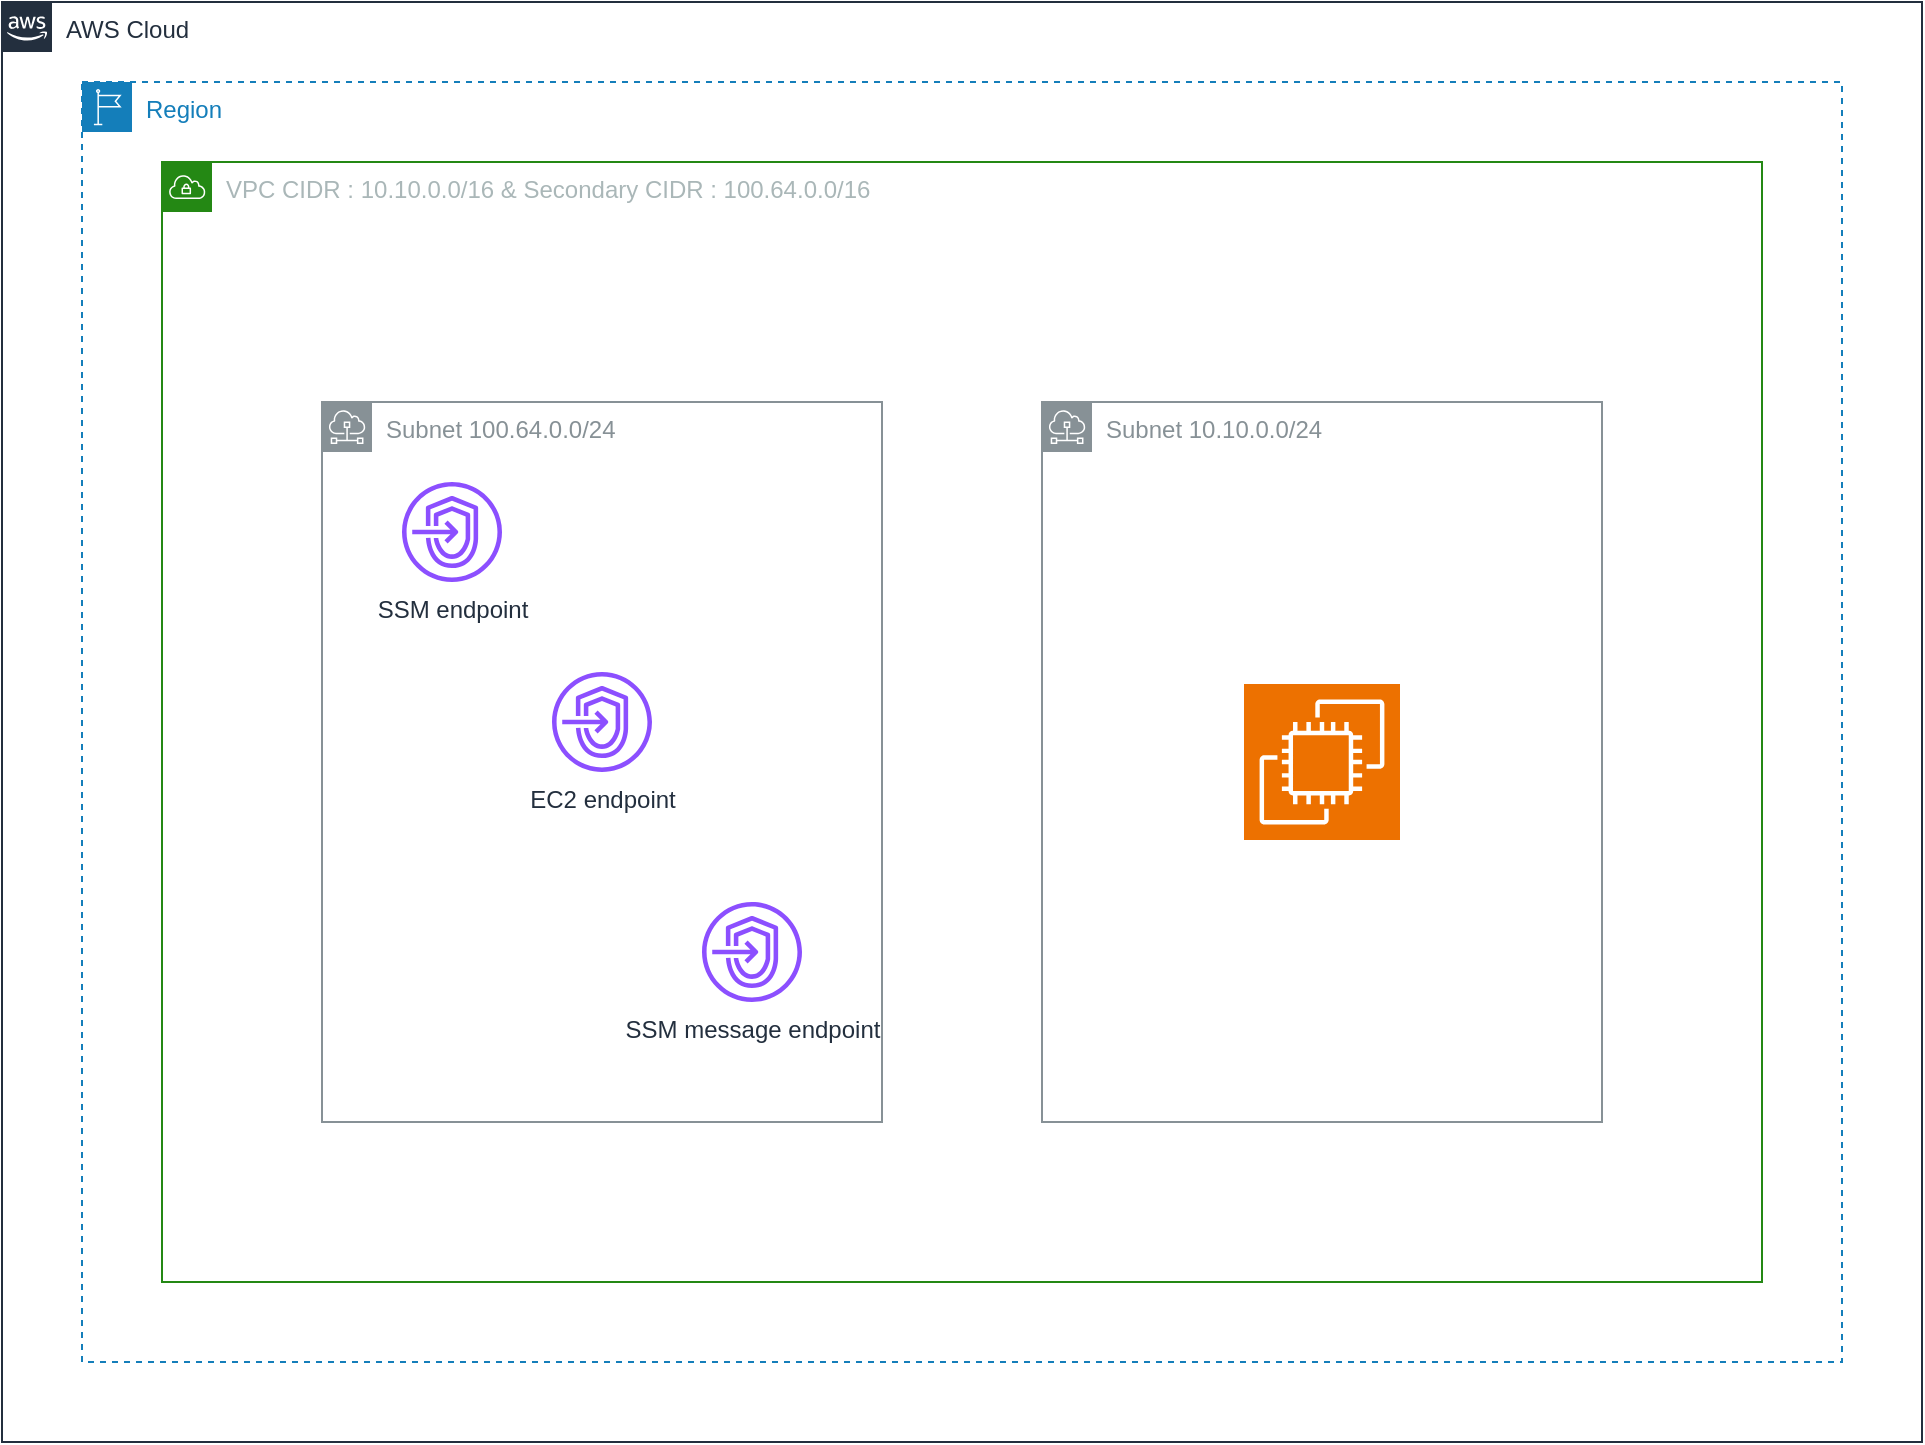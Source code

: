 <mxfile version="21.7.4" type="device">
  <diagram name="Page-1" id="9ZnQ16bjezGfIxbo9er8">
    <mxGraphModel dx="3354" dy="1874" grid="1" gridSize="10" guides="1" tooltips="1" connect="1" arrows="1" fold="1" page="1" pageScale="1" pageWidth="1100" pageHeight="850" math="0" shadow="0">
      <root>
        <mxCell id="0" />
        <mxCell id="1" parent="0" />
        <mxCell id="gZHBdLVrxq-rrXYyYj1T-1" value="Region" style="points=[[0,0],[0.25,0],[0.5,0],[0.75,0],[1,0],[1,0.25],[1,0.5],[1,0.75],[1,1],[0.75,1],[0.5,1],[0.25,1],[0,1],[0,0.75],[0,0.5],[0,0.25]];outlineConnect=0;gradientColor=none;html=1;whiteSpace=wrap;fontSize=12;fontStyle=0;container=1;pointerEvents=0;collapsible=0;recursiveResize=0;shape=mxgraph.aws4.group;grIcon=mxgraph.aws4.group_region;strokeColor=#147EBA;fillColor=none;verticalAlign=top;align=left;spacingLeft=30;fontColor=#147EBA;dashed=1;" vertex="1" parent="1">
          <mxGeometry x="160" y="120" width="880" height="640" as="geometry" />
        </mxCell>
        <mxCell id="gZHBdLVrxq-rrXYyYj1T-2" value="AWS Cloud" style="points=[[0,0],[0.25,0],[0.5,0],[0.75,0],[1,0],[1,0.25],[1,0.5],[1,0.75],[1,1],[0.75,1],[0.5,1],[0.25,1],[0,1],[0,0.75],[0,0.5],[0,0.25]];outlineConnect=0;gradientColor=none;html=1;whiteSpace=wrap;fontSize=12;fontStyle=0;container=1;pointerEvents=0;collapsible=0;recursiveResize=0;shape=mxgraph.aws4.group;grIcon=mxgraph.aws4.group_aws_cloud_alt;strokeColor=#232F3E;fillColor=none;verticalAlign=top;align=left;spacingLeft=30;fontColor=#232F3E;dashed=0;" vertex="1" parent="1">
          <mxGeometry x="120" y="80" width="960" height="720" as="geometry" />
        </mxCell>
        <mxCell id="gZHBdLVrxq-rrXYyYj1T-3" value="VPC CIDR : 10.10.0.0/16 &amp;amp; Secondary CIDR : 100.64.0.0/16" style="points=[[0,0],[0.25,0],[0.5,0],[0.75,0],[1,0],[1,0.25],[1,0.5],[1,0.75],[1,1],[0.75,1],[0.5,1],[0.25,1],[0,1],[0,0.75],[0,0.5],[0,0.25]];outlineConnect=0;gradientColor=none;html=1;whiteSpace=wrap;fontSize=12;fontStyle=0;container=1;pointerEvents=0;collapsible=0;recursiveResize=0;shape=mxgraph.aws4.group;grIcon=mxgraph.aws4.group_vpc;strokeColor=#248814;fillColor=none;verticalAlign=top;align=left;spacingLeft=30;fontColor=#AAB7B8;dashed=0;" vertex="1" parent="gZHBdLVrxq-rrXYyYj1T-2">
          <mxGeometry x="80" y="80" width="800" height="560" as="geometry" />
        </mxCell>
        <mxCell id="gZHBdLVrxq-rrXYyYj1T-4" value="Subnet 100.64.0.0/24" style="sketch=0;outlineConnect=0;gradientColor=none;html=1;whiteSpace=wrap;fontSize=12;fontStyle=0;shape=mxgraph.aws4.group;grIcon=mxgraph.aws4.group_subnet;strokeColor=#879196;fillColor=none;verticalAlign=top;align=left;spacingLeft=30;fontColor=#879196;dashed=0;" vertex="1" parent="gZHBdLVrxq-rrXYyYj1T-3">
          <mxGeometry x="80" y="120" width="280" height="360" as="geometry" />
        </mxCell>
        <mxCell id="gZHBdLVrxq-rrXYyYj1T-5" value="Subnet 10.10.0.0/24" style="sketch=0;outlineConnect=0;gradientColor=none;html=1;whiteSpace=wrap;fontSize=12;fontStyle=0;shape=mxgraph.aws4.group;grIcon=mxgraph.aws4.group_subnet;strokeColor=#879196;fillColor=none;verticalAlign=top;align=left;spacingLeft=30;fontColor=#879196;dashed=0;" vertex="1" parent="gZHBdLVrxq-rrXYyYj1T-3">
          <mxGeometry x="440" y="120" width="280" height="360" as="geometry" />
        </mxCell>
        <mxCell id="gZHBdLVrxq-rrXYyYj1T-6" value="" style="sketch=0;points=[[0,0,0],[0.25,0,0],[0.5,0,0],[0.75,0,0],[1,0,0],[0,1,0],[0.25,1,0],[0.5,1,0],[0.75,1,0],[1,1,0],[0,0.25,0],[0,0.5,0],[0,0.75,0],[1,0.25,0],[1,0.5,0],[1,0.75,0]];outlineConnect=0;fontColor=#232F3E;fillColor=#ED7100;strokeColor=#ffffff;dashed=0;verticalLabelPosition=bottom;verticalAlign=top;align=center;html=1;fontSize=12;fontStyle=0;aspect=fixed;shape=mxgraph.aws4.resourceIcon;resIcon=mxgraph.aws4.ec2;" vertex="1" parent="gZHBdLVrxq-rrXYyYj1T-3">
          <mxGeometry x="541" y="261" width="78" height="78" as="geometry" />
        </mxCell>
        <mxCell id="gZHBdLVrxq-rrXYyYj1T-7" value="SSM endpoint" style="sketch=0;outlineConnect=0;fontColor=#232F3E;gradientColor=none;fillColor=#8C4FFF;strokeColor=none;dashed=0;verticalLabelPosition=bottom;verticalAlign=top;align=center;html=1;fontSize=12;fontStyle=0;aspect=fixed;pointerEvents=1;shape=mxgraph.aws4.endpoints;" vertex="1" parent="gZHBdLVrxq-rrXYyYj1T-3">
          <mxGeometry x="120" y="160" width="50" height="50" as="geometry" />
        </mxCell>
        <mxCell id="gZHBdLVrxq-rrXYyYj1T-8" value="EC2 endpoint" style="sketch=0;outlineConnect=0;fontColor=#232F3E;gradientColor=none;fillColor=#8C4FFF;strokeColor=none;dashed=0;verticalLabelPosition=bottom;verticalAlign=top;align=center;html=1;fontSize=12;fontStyle=0;aspect=fixed;pointerEvents=1;shape=mxgraph.aws4.endpoints;" vertex="1" parent="gZHBdLVrxq-rrXYyYj1T-3">
          <mxGeometry x="195" y="255" width="50" height="50" as="geometry" />
        </mxCell>
        <mxCell id="gZHBdLVrxq-rrXYyYj1T-9" value="SSM message endpoint" style="sketch=0;outlineConnect=0;fontColor=#232F3E;gradientColor=none;fillColor=#8C4FFF;strokeColor=none;dashed=0;verticalLabelPosition=bottom;verticalAlign=top;align=center;html=1;fontSize=12;fontStyle=0;aspect=fixed;pointerEvents=1;shape=mxgraph.aws4.endpoints;" vertex="1" parent="gZHBdLVrxq-rrXYyYj1T-3">
          <mxGeometry x="270" y="370" width="50" height="50" as="geometry" />
        </mxCell>
      </root>
    </mxGraphModel>
  </diagram>
</mxfile>
